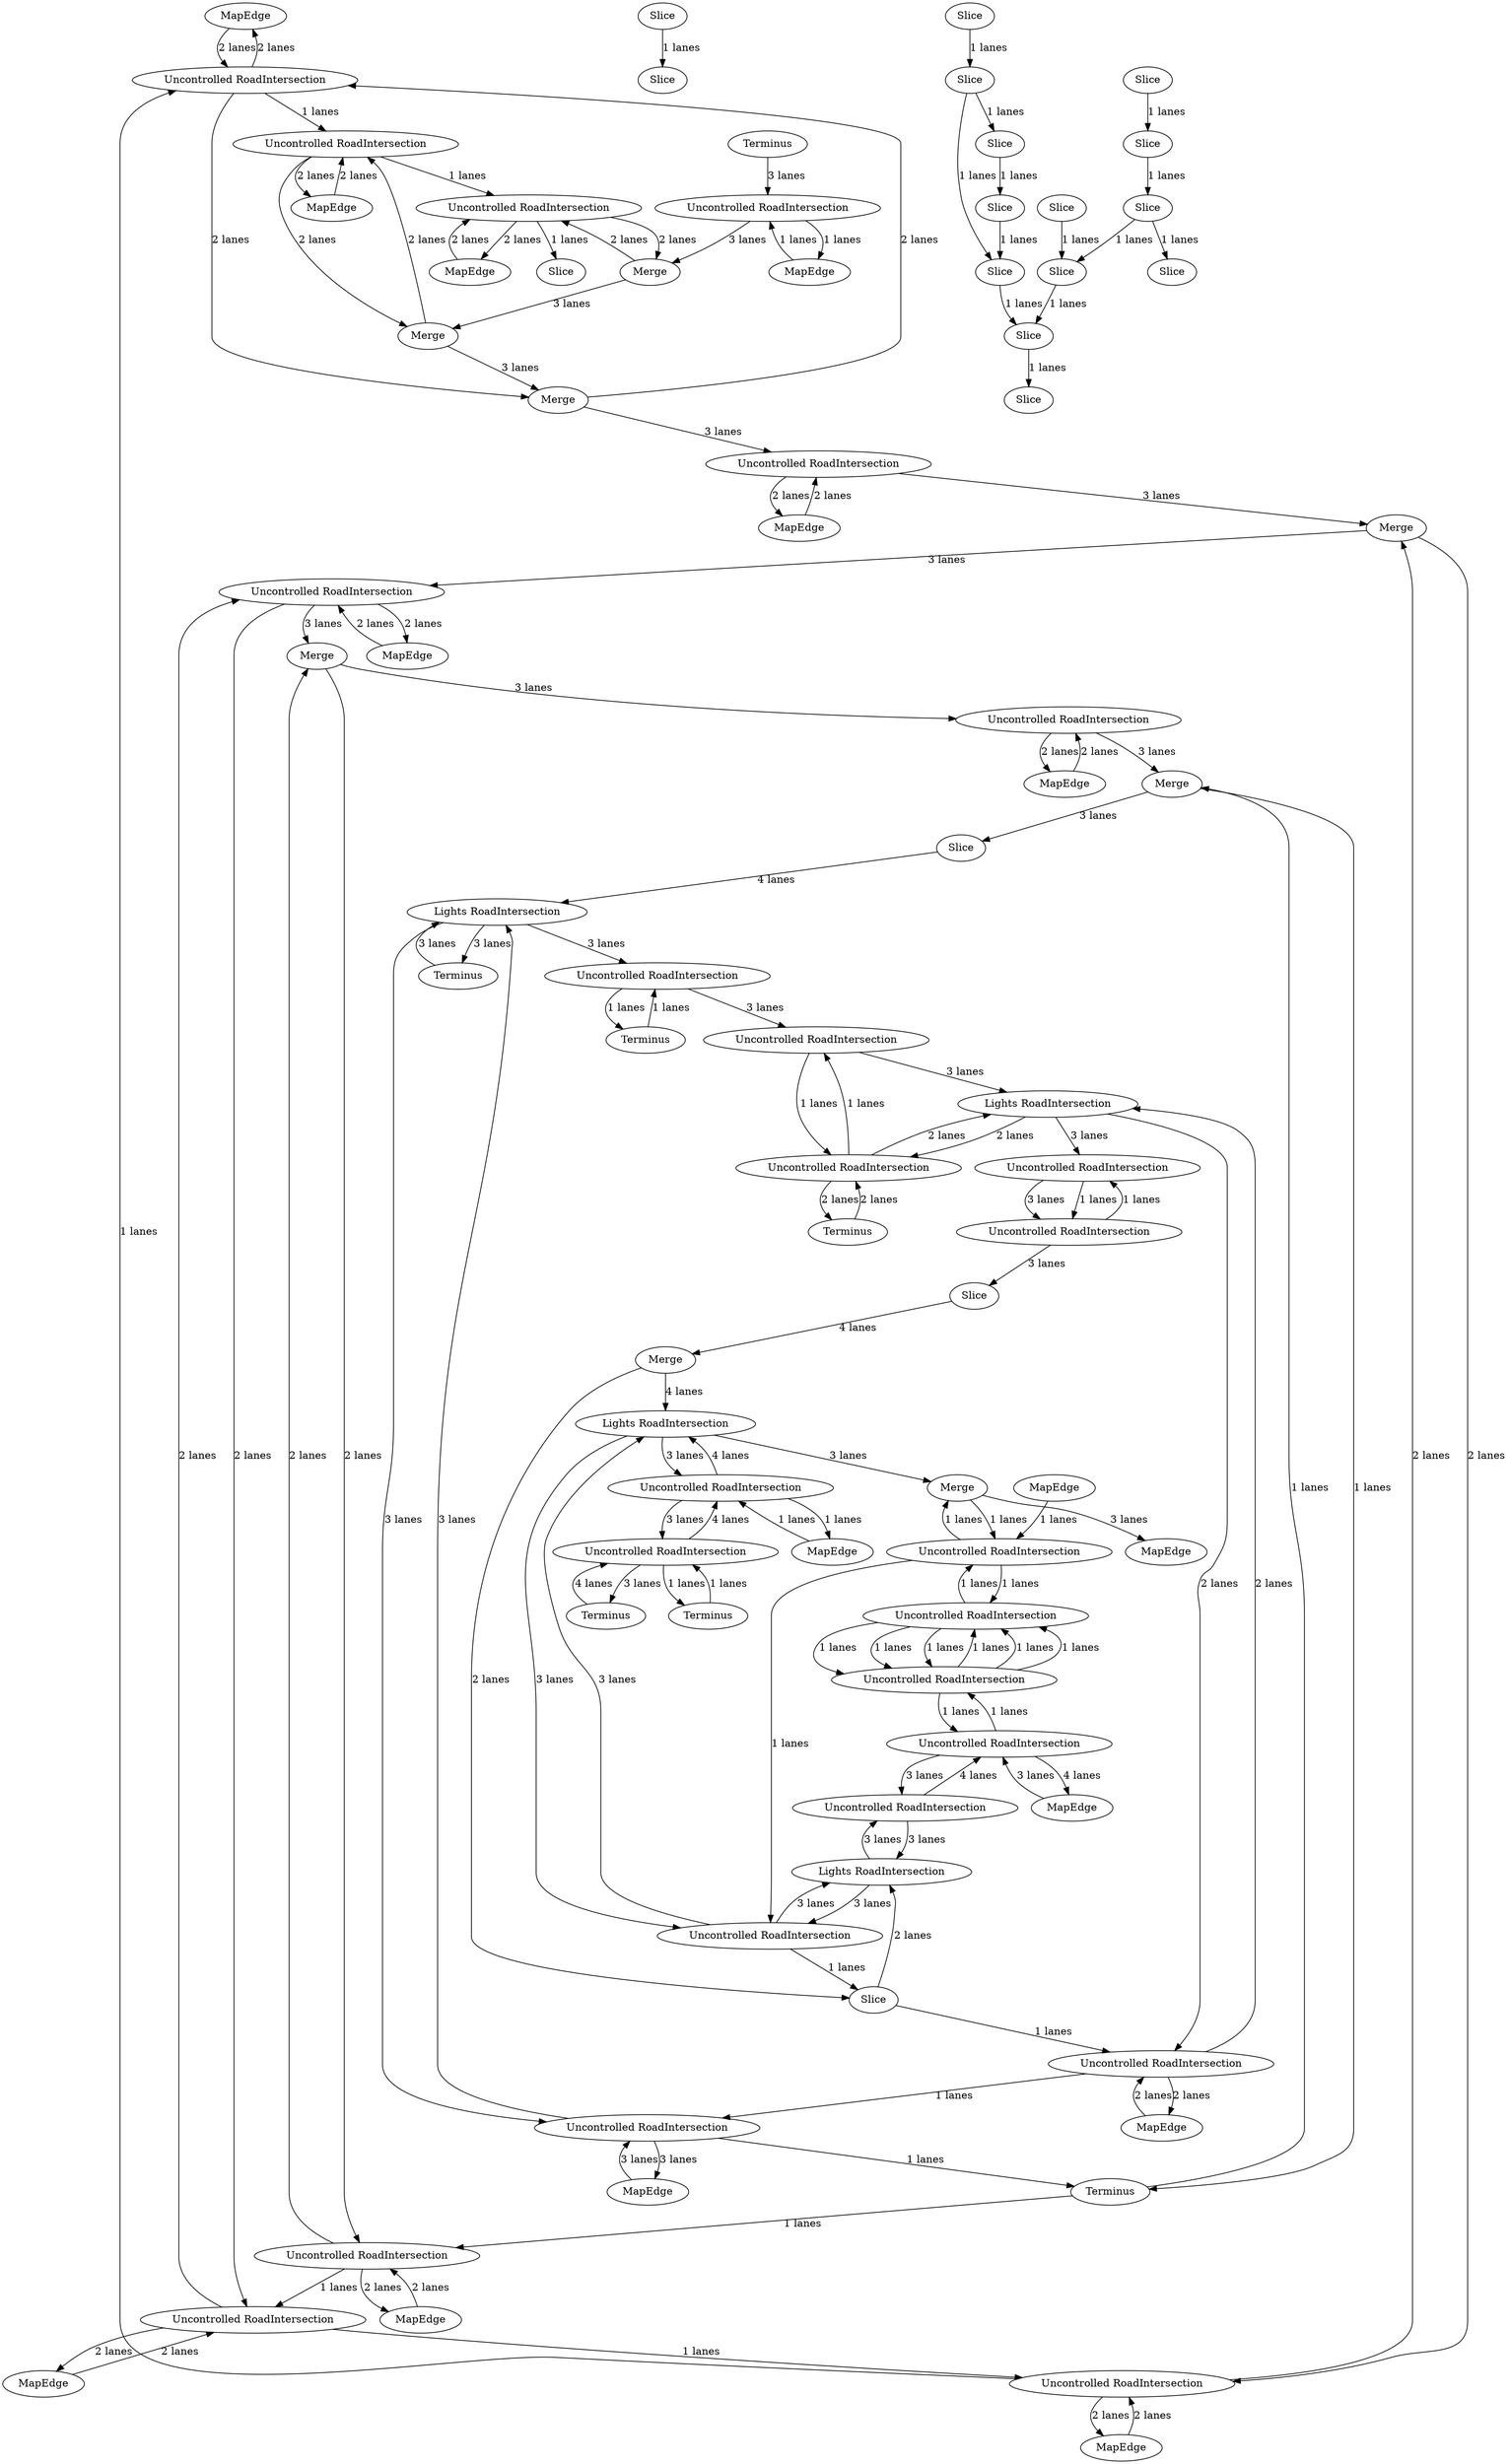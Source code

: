 digraph {
    0 [ label = "MapEdge" ]
    1 [ label = "MapEdge" ]
    2 [ label = "MapEdge" ]
    3 [ label = "MapEdge" ]
    4 [ label = "MapEdge" ]
    5 [ label = "MapEdge" ]
    6 [ label = "MapEdge" ]
    7 [ label = "MapEdge" ]
    8 [ label = "Slice" ]
    9 [ label = "Slice" ]
    10 [ label = "Uncontrolled RoadIntersection" ]
    11 [ label = "Slice" ]
    12 [ label = "Uncontrolled RoadIntersection" ]
    13 [ label = "Slice" ]
    14 [ label = "Slice" ]
    15 [ label = "Slice" ]
    16 [ label = "Slice" ]
    17 [ label = "Slice" ]
    18 [ label = "Uncontrolled RoadIntersection" ]
    19 [ label = "Slice" ]
    20 [ label = "Slice" ]
    21 [ label = "Uncontrolled RoadIntersection" ]
    22 [ label = "Slice" ]
    23 [ label = "MapEdge" ]
    24 [ label = "Slice" ]
    25 [ label = "Uncontrolled RoadIntersection" ]
    26 [ label = "Lights RoadIntersection" ]
    27 [ label = "MapEdge" ]
    28 [ label = "Slice" ]
    29 [ label = "Merge" ]
    30 [ label = "Slice" ]
    31 [ label = "Uncontrolled RoadIntersection" ]
    32 [ label = "Lights RoadIntersection" ]
    33 [ label = "Slice" ]
    34 [ label = "Slice" ]
    35 [ label = "Uncontrolled RoadIntersection" ]
    36 [ label = "Uncontrolled RoadIntersection" ]
    37 [ label = "Terminus" ]
    38 [ label = "Uncontrolled RoadIntersection" ]
    39 [ label = "Merge" ]
    40 [ label = "Slice" ]
    41 [ label = "Uncontrolled RoadIntersection" ]
    42 [ label = "Uncontrolled RoadIntersection" ]
    43 [ label = "Uncontrolled RoadIntersection" ]
    44 [ label = "Uncontrolled RoadIntersection" ]
    45 [ label = "Uncontrolled RoadIntersection" ]
    46 [ label = "Slice" ]
    47 [ label = "Uncontrolled RoadIntersection" ]
    48 [ label = "Uncontrolled RoadIntersection" ]
    49 [ label = "Lights RoadIntersection" ]
    50 [ label = "Uncontrolled RoadIntersection" ]
    51 [ label = "Uncontrolled RoadIntersection" ]
    52 [ label = "Lights RoadIntersection" ]
    53 [ label = "Slice" ]
    54 [ label = "Merge" ]
    55 [ label = "Uncontrolled RoadIntersection" ]
    56 [ label = "Uncontrolled RoadIntersection" ]
    57 [ label = "Merge" ]
    58 [ label = "Merge" ]
    59 [ label = "Merge" ]
    60 [ label = "Uncontrolled RoadIntersection" ]
    61 [ label = "Merge" ]
    62 [ label = "Uncontrolled RoadIntersection" ]
    63 [ label = "Merge" ]
    64 [ label = "Terminus" ]
    65 [ label = "MapEdge" ]
    66 [ label = "Uncontrolled RoadIntersection" ]
    67 [ label = "Uncontrolled RoadIntersection" ]
    68 [ label = "Uncontrolled RoadIntersection" ]
    69 [ label = "Terminus" ]
    70 [ label = "Terminus" ]
    71 [ label = "Terminus" ]
    72 [ label = "Terminus" ]
    73 [ label = "Terminus" ]
    74 [ label = "MapEdge" ]
    75 [ label = "MapEdge" ]
    76 [ label = "MapEdge" ]
    77 [ label = "MapEdge" ]
    78 [ label = "MapEdge" ]
    0 -> 44 [ label = "2 lanes" ]
    44 -> 0 [ label = "2 lanes" ]
    44 -> 63 [ label = "2 lanes" ]
    63 -> 44 [ label = "2 lanes" ]
    1 -> 45 [ label = "2 lanes" ]
    45 -> 1 [ label = "2 lanes" ]
    45 -> 58 [ label = "2 lanes" ]
    58 -> 45 [ label = "2 lanes" ]
    3 -> 42 [ label = "2 lanes" ]
    42 -> 3 [ label = "2 lanes" ]
    42 -> 61 [ label = "2 lanes" ]
    61 -> 42 [ label = "2 lanes" ]
    60 -> 76 [ label = "2 lanes" ]
    76 -> 60 [ label = "2 lanes" ]
    7 -> 41 [ label = "2 lanes" ]
    41 -> 7 [ label = "2 lanes" ]
    41 -> 56 [ label = "2 lanes" ]
    56 -> 41 [ label = "2 lanes" ]
    56 -> 77 [ label = "2 lanes" ]
    77 -> 56 [ label = "2 lanes" ]
    62 -> 74 [ label = "1 lanes" ]
    74 -> 62 [ label = "1 lanes" ]
    65 -> 67 [ label = "1 lanes" ]
    67 -> 65 [ label = "1 lanes" ]
    4 -> 38 [ label = "2 lanes" ]
    38 -> 4 [ label = "2 lanes" ]
    38 -> 57 [ label = "2 lanes" ]
    57 -> 38 [ label = "2 lanes" ]
    2 -> 43 [ label = "2 lanes" ]
    43 -> 2 [ label = "2 lanes" ]
    43 -> 59 [ label = "2 lanes" ]
    59 -> 43 [ label = "2 lanes" ]
    30 -> 34 [ label = "1 lanes" ]
    28 -> 30 [ label = "1 lanes" ]
    67 -> 68 [ label = "3 lanes" ]
    68 -> 67 [ label = "4 lanes" ]
    68 -> 69 [ label = "3 lanes" ]
    69 -> 68 [ label = "4 lanes" ]
    6 -> 36 [ label = "3 lanes" ]
    36 -> 6 [ label = "3 lanes" ]
    36 -> 52 [ label = "3 lanes" ]
    52 -> 36 [ label = "3 lanes" ]
    29 -> 27 [ label = "3 lanes" ]
    13 -> 11 [ label = "1 lanes" ]
    14 -> 13 [ label = "1 lanes" ]
    15 -> 14 [ label = "1 lanes" ]
    16 -> 15 [ label = "1 lanes" ]
    64 -> 62 [ label = "3 lanes" ]
    62 -> 61 [ label = "3 lanes" ]
    61 -> 58 [ label = "3 lanes" ]
    58 -> 63 [ label = "3 lanes" ]
    63 -> 60 [ label = "3 lanes" ]
    60 -> 59 [ label = "3 lanes" ]
    59 -> 56 [ label = "3 lanes" ]
    56 -> 57 [ label = "3 lanes" ]
    57 -> 55 [ label = "3 lanes" ]
    55 -> 54 [ label = "3 lanes" ]
    54 -> 53 [ label = "3 lanes" ]
    40 -> 39 [ label = "4 lanes" ]
    39 -> 32 [ label = "4 lanes" ]
    53 -> 52 [ label = "4 lanes" ]
    52 -> 51 [ label = "3 lanes" ]
    51 -> 50 [ label = "3 lanes" ]
    50 -> 49 [ label = "3 lanes" ]
    49 -> 48 [ label = "3 lanes" ]
    48 -> 47 [ label = "3 lanes" ]
    47 -> 40 [ label = "3 lanes" ]
    32 -> 29 [ label = "3 lanes" ]
    39 -> 33 [ label = "2 lanes" ]
    33 -> 26 [ label = "2 lanes" ]
    9 -> 8 [ label = "1 lanes" ]
    54 -> 37 [ label = "1 lanes" ]
    37 -> 54 [ label = "1 lanes" ]
    66 -> 50 [ label = "1 lanes" ]
    50 -> 66 [ label = "1 lanes" ]
    47 -> 48 [ label = "1 lanes" ]
    48 -> 47 [ label = "1 lanes" ]
    49 -> 66 [ label = "2 lanes" ]
    66 -> 49 [ label = "2 lanes" ]
    66 -> 72 [ label = "2 lanes" ]
    72 -> 66 [ label = "2 lanes" ]
    55 -> 75 [ label = "2 lanes" ]
    75 -> 55 [ label = "2 lanes" ]
    73 -> 52 [ label = "3 lanes" ]
    52 -> 73 [ label = "3 lanes" ]
    32 -> 67 [ label = "3 lanes" ]
    67 -> 32 [ label = "4 lanes" ]
    17 -> 16 [ label = "1 lanes" ]
    19 -> 17 [ label = "1 lanes" ]
    24 -> 28 [ label = "1 lanes" ]
    17 -> 14 [ label = "1 lanes" ]
    22 -> 20 [ label = "1 lanes" ]
    20 -> 13 [ label = "1 lanes" ]
    30 -> 20 [ label = "1 lanes" ]
    18 -> 26 [ label = "3 lanes" ]
    26 -> 18 [ label = "3 lanes" ]
    5 -> 10 [ label = "3 lanes" ]
    10 -> 5 [ label = "4 lanes" ]
    10 -> 18 [ label = "3 lanes" ]
    18 -> 10 [ label = "4 lanes" ]
    42 -> 46 [ label = "1 lanes" ]
    45 -> 42 [ label = "1 lanes" ]
    44 -> 45 [ label = "1 lanes" ]
    43 -> 44 [ label = "1 lanes" ]
    41 -> 43 [ label = "1 lanes" ]
    38 -> 41 [ label = "1 lanes" ]
    37 -> 38 [ label = "1 lanes" ]
    36 -> 37 [ label = "1 lanes" ]
    35 -> 36 [ label = "1 lanes" ]
    33 -> 35 [ label = "1 lanes" ]
    31 -> 33 [ label = "1 lanes" ]
    25 -> 31 [ label = "1 lanes" ]
    23 -> 25 [ label = "1 lanes" ]
    26 -> 31 [ label = "3 lanes" ]
    31 -> 26 [ label = "3 lanes" ]
    31 -> 32 [ label = "3 lanes" ]
    32 -> 31 [ label = "3 lanes" ]
    51 -> 70 [ label = "1 lanes" ]
    70 -> 51 [ label = "1 lanes" ]
    10 -> 12 [ label = "1 lanes" ]
    12 -> 10 [ label = "1 lanes" ]
    12 -> 21 [ label = "1 lanes" ]
    21 -> 12 [ label = "1 lanes" ]
    12 -> 21 [ label = "1 lanes" ]
    21 -> 12 [ label = "1 lanes" ]
    21 -> 25 [ label = "1 lanes" ]
    25 -> 21 [ label = "1 lanes" ]
    25 -> 29 [ label = "1 lanes" ]
    29 -> 25 [ label = "1 lanes" ]
    12 -> 21 [ label = "1 lanes" ]
    21 -> 12 [ label = "1 lanes" ]
    78 -> 35 [ label = "2 lanes" ]
    35 -> 78 [ label = "2 lanes" ]
    35 -> 49 [ label = "2 lanes" ]
    49 -> 35 [ label = "2 lanes" ]
    68 -> 71 [ label = "1 lanes" ]
    71 -> 68 [ label = "1 lanes" ]
}

